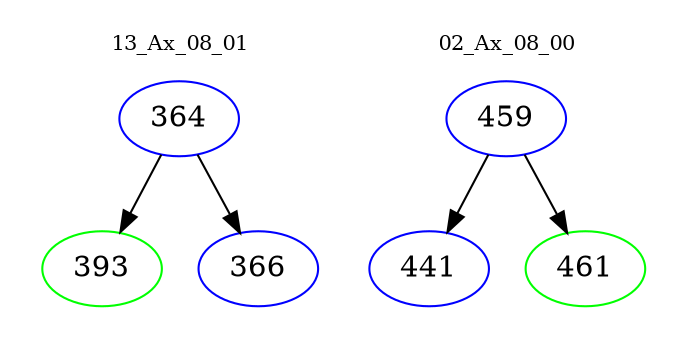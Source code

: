 digraph{
subgraph cluster_0 {
color = white
label = "13_Ax_08_01";
fontsize=10;
T0_364 [label="364", color="blue"]
T0_364 -> T0_393 [color="black"]
T0_393 [label="393", color="green"]
T0_364 -> T0_366 [color="black"]
T0_366 [label="366", color="blue"]
}
subgraph cluster_1 {
color = white
label = "02_Ax_08_00";
fontsize=10;
T1_459 [label="459", color="blue"]
T1_459 -> T1_441 [color="black"]
T1_441 [label="441", color="blue"]
T1_459 -> T1_461 [color="black"]
T1_461 [label="461", color="green"]
}
}
